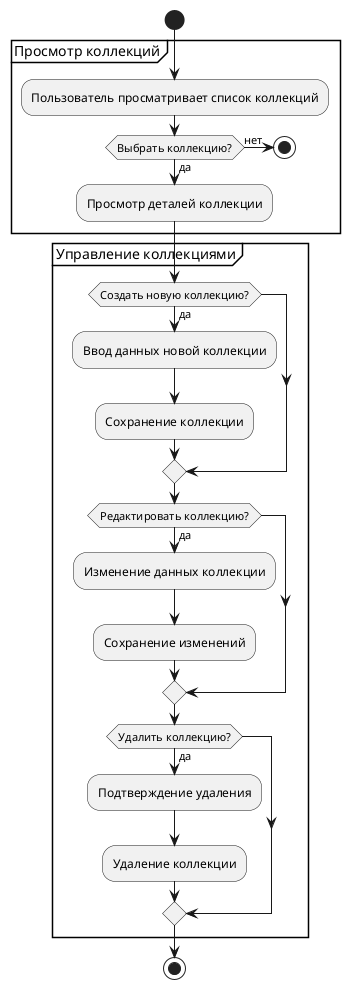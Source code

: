 @startuml
start

partition "Просмотр коллекций" {
  :Пользователь просматривает список коллекций;
  if (Выбрать коллекцию?) then (да)
    :Просмотр деталей коллекции;
  else (нет)
    stop
  endif
}

partition "Управление коллекциями" {
  if (Создать новую коллекцию?) then (да)
    :Ввод данных новой коллекции;
    :Сохранение коллекции;
  endif

  if (Редактировать коллекцию?) then (да)
    :Изменение данных коллекции;
    :Сохранение изменений;
  endif

  if (Удалить коллекцию?) then (да)
    :Подтверждение удаления;
    :Удаление коллекции;
  endif
}

stop
@enduml
